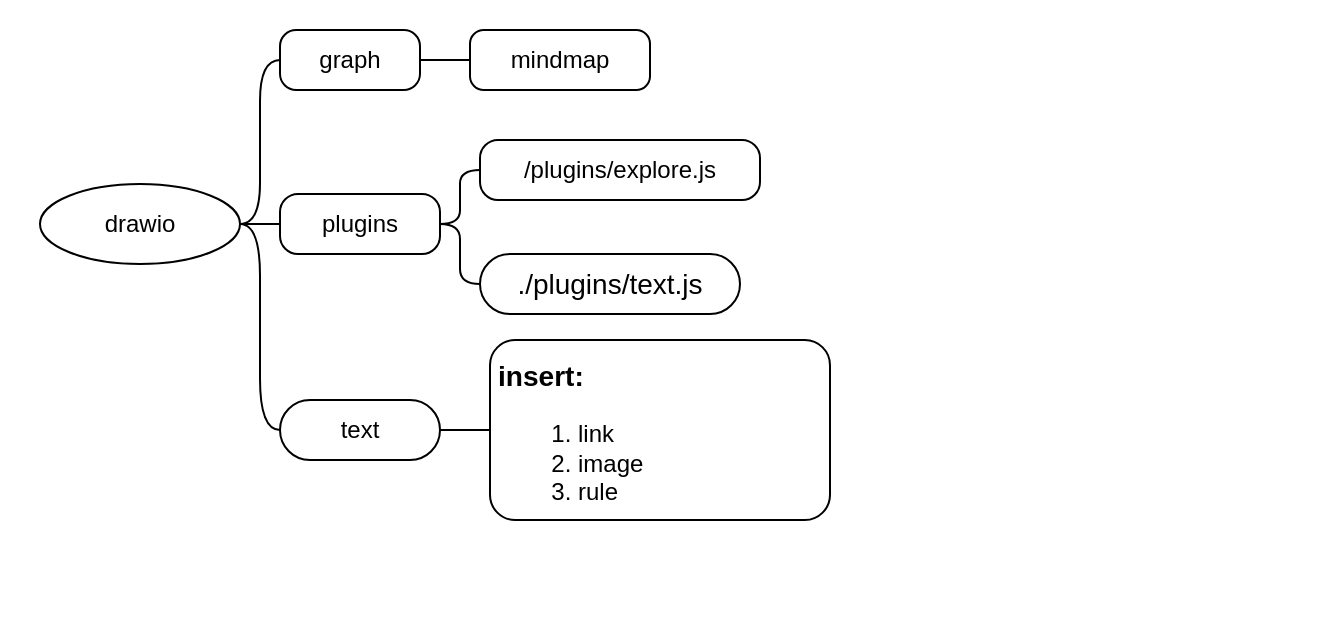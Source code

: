 <mxfile version="13.0.9" pages="5">
    <diagram id="8It3uFXG8_qd-ijJooCu" name="draw">
        <mxGraphModel dx="646" dy="566" grid="1" gridSize="10" guides="1" tooltips="1" connect="1" arrows="1" fold="1" page="1" pageScale="1" pageWidth="2339" pageHeight="3300" math="0" shadow="0">
            <root>
                <mxCell id="2YqwzUXEGQ6_o2DR0RQk-0"/>
                <mxCell id="2YqwzUXEGQ6_o2DR0RQk-1" parent="2YqwzUXEGQ6_o2DR0RQk-0"/>
                <mxCell id="2YqwzUXEGQ6_o2DR0RQk-2" value="" style="swimlane;html=1;startSize=20;horizontal=1;containerType=tree;fillColor=none;strokeColor=none;" parent="2YqwzUXEGQ6_o2DR0RQk-1" vertex="1">
                    <mxGeometry x="30" y="100" width="660" height="310" as="geometry"/>
                </mxCell>
                <mxCell id="2YqwzUXEGQ6_o2DR0RQk-3" value="" style="edgeStyle=entityRelationEdgeStyle;startArrow=none;endArrow=none;segment=10;curved=1;" parent="2YqwzUXEGQ6_o2DR0RQk-2" source="2YqwzUXEGQ6_o2DR0RQk-7" target="2YqwzUXEGQ6_o2DR0RQk-8" edge="1">
                    <mxGeometry relative="1" as="geometry"/>
                </mxCell>
                <mxCell id="2YqwzUXEGQ6_o2DR0RQk-7" value="drawio" style="ellipse;whiteSpace=wrap;html=1;align=center;container=1;recursiveResize=0;treeFolding=1;treeMoving=1;" parent="2YqwzUXEGQ6_o2DR0RQk-2" vertex="1">
                    <mxGeometry x="20" y="92" width="100" height="40" as="geometry"/>
                </mxCell>
                <mxCell id="2YqwzUXEGQ6_o2DR0RQk-8" value="graph" style="whiteSpace=wrap;html=1;rounded=1;arcSize=27;align=center;verticalAlign=middle;container=1;recursiveResize=0;strokeWidth=1;autosize=1;spacing=4;treeFolding=1;treeMoving=1;" parent="2YqwzUXEGQ6_o2DR0RQk-2" vertex="1">
                    <mxGeometry x="140" y="15" width="70" height="30" as="geometry"/>
                </mxCell>
                <mxCell id="2YqwzUXEGQ6_o2DR0RQk-12" value="" style="edgeStyle=entityRelationEdgeStyle;startArrow=none;endArrow=none;segment=10;curved=1;" parent="2YqwzUXEGQ6_o2DR0RQk-2" source="2YqwzUXEGQ6_o2DR0RQk-8" target="2YqwzUXEGQ6_o2DR0RQk-13" edge="1">
                    <mxGeometry relative="1" as="geometry">
                        <mxPoint x="100" y="160" as="sourcePoint"/>
                    </mxGeometry>
                </mxCell>
                <mxCell id="2YqwzUXEGQ6_o2DR0RQk-13" value="mindmap" style="whiteSpace=wrap;html=1;rounded=1;arcSize=23;align=center;verticalAlign=middle;container=1;recursiveResize=0;strokeWidth=1;autosize=1;spacing=4;treeFolding=1;treeMoving=1;" parent="2YqwzUXEGQ6_o2DR0RQk-2" vertex="1">
                    <mxGeometry x="235" y="15" width="90" height="30" as="geometry"/>
                </mxCell>
                <mxCell id="uvE-s3hSl1TZH1Vg0d8T-2" value="" style="edgeStyle=entityRelationEdgeStyle;startArrow=none;endArrow=none;segment=10;curved=1;" parent="2YqwzUXEGQ6_o2DR0RQk-2" source="2YqwzUXEGQ6_o2DR0RQk-7" target="uvE-s3hSl1TZH1Vg0d8T-3" edge="1">
                    <mxGeometry relative="1" as="geometry">
                        <mxPoint x="150" y="163" as="sourcePoint"/>
                    </mxGeometry>
                </mxCell>
                <mxCell id="uvE-s3hSl1TZH1Vg0d8T-3" value="plugins" style="whiteSpace=wrap;html=1;rounded=1;arcSize=30;align=center;verticalAlign=middle;container=1;recursiveResize=0;strokeWidth=1;autosize=1;spacing=4;treeFolding=1;treeMoving=1;" parent="2YqwzUXEGQ6_o2DR0RQk-2" vertex="1">
                    <mxGeometry x="140" y="97" width="80" height="30" as="geometry"/>
                </mxCell>
                <mxCell id="uvE-s3hSl1TZH1Vg0d8T-4" value="" style="edgeStyle=entityRelationEdgeStyle;startArrow=none;endArrow=none;segment=10;curved=1;" parent="2YqwzUXEGQ6_o2DR0RQk-2" source="uvE-s3hSl1TZH1Vg0d8T-3" target="uvE-s3hSl1TZH1Vg0d8T-5" edge="1">
                    <mxGeometry relative="1" as="geometry">
                        <mxPoint x="110" y="163" as="sourcePoint"/>
                    </mxGeometry>
                </mxCell>
                <mxCell id="uvE-s3hSl1TZH1Vg0d8T-5" value="/plugins/explore.js" style="whiteSpace=wrap;html=1;rounded=1;arcSize=30;align=center;verticalAlign=middle;container=1;recursiveResize=0;strokeWidth=1;autosize=1;spacing=4;treeFolding=1;treeMoving=1;" parent="2YqwzUXEGQ6_o2DR0RQk-2" vertex="1">
                    <mxGeometry x="240" y="70" width="140" height="30" as="geometry"/>
                </mxCell>
                <mxCell id="uvE-s3hSl1TZH1Vg0d8T-6" value="" style="edgeStyle=entityRelationEdgeStyle;startArrow=none;endArrow=none;segment=10;curved=1;" parent="2YqwzUXEGQ6_o2DR0RQk-2" source="uvE-s3hSl1TZH1Vg0d8T-3" target="uvE-s3hSl1TZH1Vg0d8T-7" edge="1">
                    <mxGeometry relative="1" as="geometry">
                        <mxPoint x="240" y="170" as="sourcePoint"/>
                    </mxGeometry>
                </mxCell>
                <mxCell id="uvE-s3hSl1TZH1Vg0d8T-7" value="&lt;span style=&quot;font-family: helvetica, arial, sans-serif; font-size: 14px; white-space: nowrap;&quot;&gt;./plugins/text.js&lt;/span&gt;" style="whiteSpace=wrap;html=1;rounded=1;arcSize=50;align=center;verticalAlign=middle;container=1;recursiveResize=0;strokeWidth=1;autosize=1;spacing=4;treeFolding=1;treeMoving=1;labelBackgroundColor=none;" parent="2YqwzUXEGQ6_o2DR0RQk-2" vertex="1">
                    <mxGeometry x="240" y="127" width="130" height="30" as="geometry"/>
                </mxCell>
                <mxCell id="BKtEa749tKmsaOvfNqSU-0" value="" style="edgeStyle=entityRelationEdgeStyle;startArrow=none;endArrow=none;segment=10;curved=1;" parent="2YqwzUXEGQ6_o2DR0RQk-2" source="2YqwzUXEGQ6_o2DR0RQk-7" target="BKtEa749tKmsaOvfNqSU-1" edge="1">
                    <mxGeometry relative="1" as="geometry">
                        <mxPoint x="150" y="170" as="sourcePoint"/>
                    </mxGeometry>
                </mxCell>
                <mxCell id="BKtEa749tKmsaOvfNqSU-1" value="text" style="whiteSpace=wrap;html=1;rounded=1;arcSize=50;align=center;verticalAlign=middle;container=1;recursiveResize=0;strokeWidth=1;autosize=1;spacing=4;treeFolding=1;treeMoving=1;" parent="2YqwzUXEGQ6_o2DR0RQk-2" vertex="1">
                    <mxGeometry x="140" y="200" width="80" height="30" as="geometry"/>
                </mxCell>
                <mxCell id="BKtEa749tKmsaOvfNqSU-2" value="" style="edgeStyle=entityRelationEdgeStyle;startArrow=none;endArrow=none;segment=10;curved=1;" parent="2YqwzUXEGQ6_o2DR0RQk-2" source="BKtEa749tKmsaOvfNqSU-1" target="BKtEa749tKmsaOvfNqSU-3" edge="1">
                    <mxGeometry relative="1" as="geometry">
                        <mxPoint x="150" y="212" as="sourcePoint"/>
                    </mxGeometry>
                </mxCell>
                <mxCell id="BKtEa749tKmsaOvfNqSU-3" value="&lt;h3&gt;insert:&lt;/h3&gt;&lt;ol&gt;&lt;li&gt;link&lt;/li&gt;&lt;li&gt;image&lt;/li&gt;&lt;li&gt;rule&lt;/li&gt;&lt;/ol&gt;" style="whiteSpace=wrap;html=1;rounded=1;arcSize=14;align=left;verticalAlign=middle;container=1;recursiveResize=0;strokeWidth=1;autosize=1;spacing=4;treeFolding=1;treeMoving=1;" parent="2YqwzUXEGQ6_o2DR0RQk-2" vertex="1">
                    <mxGeometry x="245" y="170" width="170" height="90" as="geometry"/>
                </mxCell>
            </root>
        </mxGraphModel>
    </diagram>
    <diagram id="Z_6AD2bOGnBTtgEQRjr-" name="style">
        <mxGraphModel dx="646" dy="566" grid="1" gridSize="10" guides="1" tooltips="1" connect="1" arrows="1" fold="1" page="1" pageScale="1" pageWidth="2339" pageHeight="3300" math="0" shadow="0">
            <root>
                <mxCell id="pujw90e85f3f82JCoafP-0"/>
                <mxCell id="pujw90e85f3f82JCoafP-1" parent="pujw90e85f3f82JCoafP-0"/>
                <mxCell id="C9lEH_5b1s0cTojLv4CT-0" value="Untitled Layer" parent="pujw90e85f3f82JCoafP-0"/>
                <mxCell id="C9lEH_5b1s0cTojLv4CT-1" value="" style="swimlane;html=1;startSize=20;horizontal=1;containerType=tree;fillColor=none;strokeColor=none;fontStyle=0;labelBackgroundColor=none;" parent="C9lEH_5b1s0cTojLv4CT-0" vertex="1">
                    <mxGeometry x="30" y="80" width="820" height="370" as="geometry"/>
                </mxCell>
                <mxCell id="C9lEH_5b1s0cTojLv4CT-2" value="" style="edgeStyle=entityRelationEdgeStyle;startArrow=none;endArrow=none;segment=10;curved=1;" parent="C9lEH_5b1s0cTojLv4CT-1" source="C9lEH_5b1s0cTojLv4CT-3" target="C9lEH_5b1s0cTojLv4CT-4" edge="1">
                    <mxGeometry relative="1" as="geometry"/>
                </mxCell>
                <mxCell id="C9lEH_5b1s0cTojLv4CT-3" value="style" style="ellipse;whiteSpace=wrap;html=1;align=center;container=1;recursiveResize=0;treeFolding=1;treeMoving=1;" parent="C9lEH_5b1s0cTojLv4CT-1" vertex="1">
                    <mxGeometry x="50" y="95" width="100" height="40" as="geometry"/>
                </mxCell>
                <mxCell id="C9lEH_5b1s0cTojLv4CT-4" value="font" style="whiteSpace=wrap;html=1;rounded=1;arcSize=50;align=center;verticalAlign=middle;container=1;recursiveResize=0;strokeWidth=1;autosize=1;spacing=4;treeFolding=1;treeMoving=1;" parent="C9lEH_5b1s0cTojLv4CT-1" vertex="1">
                    <mxGeometry x="210" y="100" width="60" height="30" as="geometry"/>
                </mxCell>
                <mxCell id="C9lEH_5b1s0cTojLv4CT-5" value="&lt;font color=&quot;#0071bc&quot;&gt;link&lt;u&gt;&amp;nbsp;&lt;/u&gt;&lt;/font&gt;{#0071BC(blue), underline}" style="whiteSpace=wrap;html=1;rounded=1;arcSize=50;align=left;verticalAlign=middle;container=1;recursiveResize=0;strokeWidth=1;autosize=1;spacing=4;treeFolding=1;treeMoving=1;spacingLeft=15;" parent="C9lEH_5b1s0cTojLv4CT-1" vertex="1">
                    <mxGeometry x="290" y="140" width="220" height="30" as="geometry"/>
                </mxCell>
                <mxCell id="C9lEH_5b1s0cTojLv4CT-6" value="" style="edgeStyle=entityRelationEdgeStyle;startArrow=none;endArrow=none;segment=10;curved=1;exitX=1;exitY=0.5;exitDx=0;exitDy=0;" parent="C9lEH_5b1s0cTojLv4CT-1" source="C9lEH_5b1s0cTojLv4CT-4" target="C9lEH_5b1s0cTojLv4CT-5" edge="1">
                    <mxGeometry relative="1" as="geometry">
                        <mxPoint x="285" y="120" as="sourcePoint"/>
                    </mxGeometry>
                </mxCell>
                <mxCell id="C9lEH_5b1s0cTojLv4CT-7" value="" style="edgeStyle=entityRelationEdgeStyle;startArrow=none;endArrow=none;segment=10;curved=1;exitX=1;exitY=0.5;exitDx=0;exitDy=0;" parent="C9lEH_5b1s0cTojLv4CT-1" source="C9lEH_5b1s0cTojLv4CT-4" target="C9lEH_5b1s0cTojLv4CT-8" edge="1">
                    <mxGeometry relative="1" as="geometry">
                        <mxPoint x="310" y="125" as="sourcePoint"/>
                    </mxGeometry>
                </mxCell>
                <mxCell id="C9lEH_5b1s0cTojLv4CT-8" value="&lt;font&gt;&lt;span&gt;body {Helvetica, #00000(black)}&lt;/span&gt;&lt;/font&gt;" style="whiteSpace=wrap;html=1;rounded=1;arcSize=50;align=left;verticalAlign=middle;container=1;recursiveResize=0;strokeWidth=1;autosize=1;spacing=4;treeFolding=1;treeMoving=1;fontColor=#FFFFFF;fontStyle=0;spacingLeft=15;" parent="C9lEH_5b1s0cTojLv4CT-1" vertex="1">
                    <mxGeometry x="290" y="10" width="220" height="30" as="geometry"/>
                </mxCell>
                <mxCell id="C9lEH_5b1s0cTojLv4CT-9" value="" style="edgeStyle=entityRelationEdgeStyle;startArrow=none;endArrow=none;segment=10;curved=1;exitX=1;exitY=0.5;exitDx=0;exitDy=0;" parent="C9lEH_5b1s0cTojLv4CT-1" source="C9lEH_5b1s0cTojLv4CT-4" target="C9lEH_5b1s0cTojLv4CT-10" edge="1">
                    <mxGeometry relative="1" as="geometry">
                        <mxPoint x="305" y="145" as="sourcePoint"/>
                    </mxGeometry>
                </mxCell>
                <mxCell id="C9lEH_5b1s0cTojLv4CT-10" value="&lt;font&gt;&lt;i&gt;term&lt;/i&gt;&amp;nbsp;{italic}&lt;/font&gt;" style="whiteSpace=wrap;html=1;rounded=1;arcSize=50;align=left;verticalAlign=middle;container=1;recursiveResize=0;strokeWidth=1;autosize=1;spacing=4;treeFolding=1;treeMoving=1;spacingLeft=15;fontStyle=0;fontColor=#FFFFFF;labelBackgroundColor=none;" parent="C9lEH_5b1s0cTojLv4CT-1" vertex="1">
                    <mxGeometry x="290" y="100" width="110" height="30" as="geometry"/>
                </mxCell>
                <mxCell id="C9lEH_5b1s0cTojLv4CT-11" value="" style="edgeStyle=entityRelationEdgeStyle;startArrow=none;endArrow=none;segment=10;curved=1;exitX=1;exitY=0.5;exitDx=0;exitDy=0;" parent="C9lEH_5b1s0cTojLv4CT-1" source="C9lEH_5b1s0cTojLv4CT-4" target="C9lEH_5b1s0cTojLv4CT-12" edge="1">
                    <mxGeometry relative="1" as="geometry">
                        <mxPoint x="300" y="175" as="sourcePoint"/>
                    </mxGeometry>
                </mxCell>
                <mxCell id="C9lEH_5b1s0cTojLv4CT-12" value="&lt;font style=&quot;&quot;&gt;&lt;font face=&quot;Courier New&quot;&gt;&lt;font&gt;inline code; pat&lt;/font&gt;&lt;font&gt;h&lt;/font&gt;&amp;nbsp;&lt;/font&gt;{Courier New(mono-space), color(#0072BE), bg{#F4F2F9}}&lt;/font&gt;" style="whiteSpace=wrap;html=1;rounded=1;arcSize=50;align=left;verticalAlign=middle;container=1;recursiveResize=0;strokeWidth=1;autosize=1;spacing=4;treeFolding=1;treeMoving=1;spacingLeft=15;fontStyle=0;fontColor=#FFFFFF;labelBackgroundColor=none;" parent="C9lEH_5b1s0cTojLv4CT-1" vertex="1">
                    <mxGeometry x="290" y="180" width="500" height="30" as="geometry"/>
                </mxCell>
                <mxCell id="C9lEH_5b1s0cTojLv4CT-13" value="" style="edgeStyle=entityRelationEdgeStyle;startArrow=none;endArrow=none;segment=10;curved=1;exitX=1;exitY=0.5;exitDx=0;exitDy=0;" parent="C9lEH_5b1s0cTojLv4CT-1" source="C9lEH_5b1s0cTojLv4CT-4" target="C9lEH_5b1s0cTojLv4CT-14" edge="1">
                    <mxGeometry relative="1" as="geometry">
                        <mxPoint x="300" y="175" as="sourcePoint"/>
                    </mxGeometry>
                </mxCell>
                <mxCell id="C9lEH_5b1s0cTojLv4CT-14" value="&lt;font color=&quot;#ff0000&quot;&gt;emphasis&lt;/font&gt; {&lt;font&gt;#FF0000(red)}&lt;/font&gt;" style="whiteSpace=wrap;html=1;rounded=1;arcSize=50;align=left;verticalAlign=middle;container=1;recursiveResize=0;strokeWidth=1;autosize=1;spacing=4;treeFolding=1;treeMoving=1;fontColor=#FFFFFF;fontStyle=0;spacingLeft=15;" parent="C9lEH_5b1s0cTojLv4CT-1" vertex="1">
                    <mxGeometry x="290" y="50" width="190" height="30" as="geometry"/>
                </mxCell>
                <mxCell id="C9lEH_5b1s0cTojLv4CT-15" value="" style="edgeStyle=entityRelationEdgeStyle;startArrow=none;endArrow=none;segment=10;curved=1;exitX=1;exitY=0.5;exitDx=0;exitDy=0;" parent="C9lEH_5b1s0cTojLv4CT-1" source="C9lEH_5b1s0cTojLv4CT-4" target="C9lEH_5b1s0cTojLv4CT-16" edge="1">
                    <mxGeometry relative="1" as="geometry">
                        <mxPoint x="300" y="195" as="sourcePoint"/>
                    </mxGeometry>
                </mxCell>
                <mxCell id="C9lEH_5b1s0cTojLv4CT-16" value="&lt;font&gt;&lt;font face=&quot;Courier New&quot;&gt;large code&amp;nbsp;&lt;/font&gt;{block quotation, Courier New(mono-space), color{#0072BE}, bg{#F4F2F9}&lt;br&gt;&lt;br&gt;&lt;font face=&quot;Courier New&quot; style=&quot;background-color: rgb(244 , 242 , 249)&quot; color=&quot;#0072be&quot;&gt;val msg = &quot;hello&quot;&lt;br&gt;print(msg)&lt;/font&gt;&lt;br&gt;&lt;/font&gt;" style="whiteSpace=wrap;html=1;rounded=1;arcSize=30;align=left;verticalAlign=middle;container=1;recursiveResize=0;strokeWidth=1;autosize=1;spacing=4;treeFolding=1;treeMoving=1;spacingLeft=15;fontStyle=0;fontColor=#FFFFFF;" parent="C9lEH_5b1s0cTojLv4CT-1" vertex="1" collapsed="1">
                    <mxGeometry x="290" y="220" width="530" height="70" as="geometry"/>
                </mxCell>
                <mxCell id="ncQLfrlPMBfsVVdw1Yx3-0" value="" style="edgeStyle=entityRelationEdgeStyle;startArrow=none;endArrow=none;segment=10;curved=1;exitX=1;exitY=0.5;exitDx=0;exitDy=0;" parent="C9lEH_5b1s0cTojLv4CT-1" source="C9lEH_5b1s0cTojLv4CT-4" target="ncQLfrlPMBfsVVdw1Yx3-1" edge="1">
                    <mxGeometry relative="1" as="geometry">
                        <mxPoint x="300" y="195" as="sourcePoint"/>
                    </mxGeometry>
                </mxCell>
                <mxCell id="ncQLfrlPMBfsVVdw1Yx3-1" value="&lt;font&gt;&lt;font&gt;list - items and contents seperated by &quot;&lt;font&gt;-&lt;/font&gt;&quot;&lt;br&gt;&lt;/font&gt;&lt;/font&gt;" style="whiteSpace=wrap;html=1;rounded=1;arcSize=30;align=left;verticalAlign=middle;container=1;recursiveResize=0;strokeWidth=1;autosize=1;spacing=4;treeFolding=1;treeMoving=1;spacingLeft=15;fontStyle=0;fontColor=#FFFFFF;fontFamily=Helvetica;labelBackgroundColor=none;" parent="C9lEH_5b1s0cTojLv4CT-1" vertex="1">
                    <mxGeometry x="290" y="320" width="270" height="30" as="geometry"/>
                </mxCell>
            </root>
        </mxGraphModel>
    </diagram>
    <diagram id="WA9nEnlLrRtTKZ29Y5Rw" name="Flowchart">
        &#xa;        
        <mxGraphModel dx="622" dy="294" grid="1" gridSize="10" guides="1" tooltips="1" connect="1" arrows="1" fold="1" page="1" pageScale="1" pageWidth="1169" pageHeight="1654" math="0" shadow="0">
            &#xa;            
            <root>
                &#xa;                
                <mxCell id="0"/>
                &#xa;                
                <mxCell id="1" parent="0"/>
                &#xa;                
                <mxCell id="6opnw4jvnDFSU7TCie2I-1" style="edgeStyle=orthogonalEdgeStyle;rounded=0;orthogonalLoop=1;jettySize=auto;html=1;exitX=0.5;exitY=1;exitDx=0;exitDy=0;entryX=0.5;entryY=0;entryDx=0;entryDy=0;fontColor=#FFFFFF;labelBackgroundColor=none;" parent="1" source="t1fYcKleMOvsjPM7njyQ-1" target="t1fYcKleMOvsjPM7njyQ-2" edge="1">
                    &#xa;                    
                    <mxGeometry relative="1" as="geometry"/>
                    &#xa;                
                </mxCell>
                &#xa;                
                <mxCell id="t1fYcKleMOvsjPM7njyQ-1" value="general rounded rectangle&lt;br style=&quot;font-size: 12px&quot;&gt;terminator: start or end" style="rounded=1;whiteSpace=wrap;html=1;fontSize=12;arcSize=50;labelBackgroundColor=none;" parent="1" vertex="1">
                    &#xa;                    
                    <mxGeometry x="40" y="40" width="200" height="60" as="geometry"/>
                    &#xa;                
                </mxCell>
                &#xa;                
                <mxCell id="6opnw4jvnDFSU7TCie2I-2" style="edgeStyle=orthogonalEdgeStyle;rounded=0;orthogonalLoop=1;jettySize=auto;html=1;exitX=0.5;exitY=1;exitDx=0;exitDy=0;entryX=0.5;entryY=0;entryDx=0;entryDy=0;fontColor=#FFFFFF;labelBackgroundColor=none;" parent="1" source="t1fYcKleMOvsjPM7njyQ-2" target="t1fYcKleMOvsjPM7njyQ-7" edge="1">
                    &#xa;                    
                    <mxGeometry relative="1" as="geometry"/>
                    &#xa;                
                </mxCell>
                &#xa;                
                <mxCell id="t1fYcKleMOvsjPM7njyQ-2" value="general rectangle&lt;br&gt;process: an action or an operation" style="rounded=0;whiteSpace=wrap;html=1;fontSize=12;labelBackgroundColor=none;" parent="1" vertex="1">
                    &#xa;                    
                    <mxGeometry x="40" y="160" width="200" height="60" as="geometry"/>
                    &#xa;                
                </mxCell>
                &#xa;                
                <mxCell id="6opnw4jvnDFSU7TCie2I-3" style="edgeStyle=orthogonalEdgeStyle;rounded=0;orthogonalLoop=1;jettySize=auto;html=1;exitX=0.5;exitY=1;exitDx=0;exitDy=0;entryX=0.5;entryY=0;entryDx=0;entryDy=0;fontColor=#FFFFFF;labelBackgroundColor=none;" parent="1" source="t1fYcKleMOvsjPM7njyQ-7" target="t1fYcKleMOvsjPM7njyQ-13" edge="1">
                    &#xa;                    
                    <mxGeometry relative="1" as="geometry"/>
                    &#xa;                
                </mxCell>
                &#xa;                
                <mxCell id="t1fYcKleMOvsjPM7njyQ-7" value="general parallelogram&lt;br&gt;data (I/o): input to or output from" style="shape=parallelogram;perimeter=parallelogramPerimeter;whiteSpace=wrap;html=1;fontSize=12;labelBackgroundColor=none;" parent="1" vertex="1">
                    &#xa;                    
                    <mxGeometry x="40" y="270" width="200" height="60" as="geometry"/>
                    &#xa;                
                </mxCell>
                &#xa;                
                <mxCell id="6opnw4jvnDFSU7TCie2I-4" style="edgeStyle=orthogonalEdgeStyle;rounded=0;orthogonalLoop=1;jettySize=auto;html=1;exitX=0.5;exitY=1;exitDx=0;exitDy=0;entryX=0.5;entryY=0;entryDx=0;entryDy=0;entryPerimeter=0;fontColor=#FFFFFF;labelBackgroundColor=none;" parent="1" source="t1fYcKleMOvsjPM7njyQ-13" target="t1fYcKleMOvsjPM7njyQ-40" edge="1">
                    &#xa;                    
                    <mxGeometry relative="1" as="geometry"/>
                    &#xa;                
                </mxCell>
                &#xa;                
                <mxCell id="6opnw4jvnDFSU7TCie2I-17" style="edgeStyle=orthogonalEdgeStyle;rounded=0;orthogonalLoop=1;jettySize=auto;html=1;exitX=1;exitY=0.5;exitDx=0;exitDy=0;fontColor=#FFFFFF;labelBackgroundColor=none;" parent="1" source="t1fYcKleMOvsjPM7njyQ-13" target="t1fYcKleMOvsjPM7njyQ-37" edge="1">
                    &#xa;                    
                    <mxGeometry relative="1" as="geometry"/>
                    &#xa;                
                </mxCell>
                &#xa;                
                <mxCell id="t1fYcKleMOvsjPM7njyQ-13" value="general diamond&lt;br&gt;decision/conditional" style="rhombus;whiteSpace=wrap;html=1;fontSize=12;labelBackgroundColor=none;" parent="1" vertex="1">
                    &#xa;                    
                    <mxGeometry x="40" y="400" width="200" height="80" as="geometry"/>
                    &#xa;                
                </mxCell>
                &#xa;                
                <mxCell id="6opnw4jvnDFSU7TCie2I-18" style="edgeStyle=orthogonalEdgeStyle;rounded=0;orthogonalLoop=1;jettySize=auto;html=1;exitX=0.5;exitY=0;exitDx=0;exitDy=0;entryX=1;entryY=0.5;entryDx=0;entryDy=0;fontColor=#FFFFFF;labelBackgroundColor=none;" parent="1" source="t1fYcKleMOvsjPM7njyQ-37" target="t1fYcKleMOvsjPM7njyQ-2" edge="1">
                    &#xa;                    
                    <mxGeometry relative="1" as="geometry">
                        &#xa;                        
                        <mxPoint x="400" y="180" as="targetPoint"/>
                        &#xa;                    
                    </mxGeometry>
                    &#xa;                
                </mxCell>
                &#xa;                
                <mxCell id="t1fYcKleMOvsjPM7njyQ-37" value="general document&lt;br&gt;document: represent a doc or a report in a process flow" style="shape=document;whiteSpace=wrap;html=1;boundedLbl=1;fontSize=12;labelBackgroundColor=none;" parent="1" vertex="1">
                    &#xa;                    
                    <mxGeometry x="310" y="270" width="180" height="60" as="geometry"/>
                    &#xa;                
                </mxCell>
                &#xa;                
                <mxCell id="6opnw4jvnDFSU7TCie2I-5" style="edgeStyle=orthogonalEdgeStyle;rounded=0;orthogonalLoop=1;jettySize=auto;html=1;exitX=0.5;exitY=1;exitDx=0;exitDy=0;exitPerimeter=0;entryX=0.5;entryY=0;entryDx=0;entryDy=0;entryPerimeter=0;fontColor=#FFFFFF;labelBackgroundColor=none;" parent="1" source="t1fYcKleMOvsjPM7njyQ-40" target="t1fYcKleMOvsjPM7njyQ-45" edge="1">
                    &#xa;                    
                    <mxGeometry relative="1" as="geometry"/>
                    &#xa;                
                </mxCell>
                &#xa;                
                <mxCell id="t1fYcKleMOvsjPM7njyQ-40" value="flowchart stored data&lt;br&gt;general data storage object within an process" style="strokeWidth=2;html=1;shape=mxgraph.flowchart.stored_data;whiteSpace=wrap;fontSize=12;labelBackgroundColor=none;" parent="1" vertex="1">
                    &#xa;                    
                    <mxGeometry x="40" y="520" width="200" height="60" as="geometry"/>
                    &#xa;                
                </mxCell>
                &#xa;                
                <mxCell id="t1fYcKleMOvsjPM7njyQ-43" style="edgeStyle=orthogonalEdgeStyle;rounded=0;jumpStyle=arc;orthogonalLoop=1;jettySize=auto;html=1;exitX=0.5;exitY=1;exitDx=0;exitDy=0;exitPerimeter=0;fontSize=12;fontColor=#FFFFFF;labelBackgroundColor=none;" parent="1" source="t1fYcKleMOvsjPM7njyQ-40" target="t1fYcKleMOvsjPM7njyQ-40" edge="1">
                    &#xa;                    
                    <mxGeometry relative="1" as="geometry"/>
                    &#xa;                
                </mxCell>
                &#xa;                
                <mxCell id="6opnw4jvnDFSU7TCie2I-6" style="edgeStyle=orthogonalEdgeStyle;rounded=0;orthogonalLoop=1;jettySize=auto;html=1;exitX=0.5;exitY=1;exitDx=0;exitDy=0;exitPerimeter=0;entryX=0.5;entryY=0;entryDx=0;entryDy=0;fontColor=#FFFFFF;labelBackgroundColor=none;" parent="1" source="t1fYcKleMOvsjPM7njyQ-45" target="t1fYcKleMOvsjPM7njyQ-53" edge="1">
                    &#xa;                    
                    <mxGeometry relative="1" as="geometry"/>
                    &#xa;                
                </mxCell>
                &#xa;                
                <mxCell id="t1fYcKleMOvsjPM7njyQ-45" value="flowchart direct data&lt;br&gt;represents a hard drive" style="strokeWidth=2;html=1;shape=mxgraph.flowchart.direct_data;whiteSpace=wrap;labelBackgroundColor=none;" parent="1" vertex="1">
                    &#xa;                    
                    <mxGeometry x="40" y="650" width="200" height="70" as="geometry"/>
                    &#xa;                
                </mxCell>
                &#xa;                
                <mxCell id="XcbO7vqb9bJJ0kghSSdQ-6" value="" style="edgeStyle=orthogonalEdgeStyle;rounded=0;orthogonalLoop=1;jettySize=auto;html=1;fontColor=#FFFFFF;labelBackgroundColor=none;" parent="1" source="t1fYcKleMOvsjPM7njyQ-53" target="XcbO7vqb9bJJ0kghSSdQ-5" edge="1">
                    &#xa;                    
                    <mxGeometry relative="1" as="geometry"/>
                    &#xa;                
                </mxCell>
                &#xa;                
                <mxCell id="t1fYcKleMOvsjPM7njyQ-53" value="flowchart internal data&lt;br&gt;represents RAM data" style="shape=internalStorage;whiteSpace=wrap;html=1;dx=15;dy=15;rounded=1;arcSize=8;strokeWidth=2;labelBackgroundColor=none;" parent="1" vertex="1">
                    &#xa;                    
                    <mxGeometry x="80" y="780" width="120" height="70" as="geometry"/>
                    &#xa;                
                </mxCell>
                &#xa;                
                <mxCell id="6opnw4jvnDFSU7TCie2I-12" style="edgeStyle=orthogonalEdgeStyle;rounded=0;orthogonalLoop=1;jettySize=auto;html=1;exitX=0.5;exitY=1;exitDx=0;exitDy=0;exitPerimeter=0;entryX=0.5;entryY=0.143;entryDx=0;entryDy=0;entryPerimeter=0;fontColor=#FFFFFF;labelBackgroundColor=none;" parent="1" source="t1fYcKleMOvsjPM7njyQ-55" target="t1fYcKleMOvsjPM7njyQ-57" edge="1">
                    &#xa;                    
                    <mxGeometry relative="1" as="geometry"/>
                    &#xa;                
                </mxCell>
                &#xa;                
                <mxCell id="t1fYcKleMOvsjPM7njyQ-55" value="flowchart sequential access&lt;br&gt;represents data stored in a sequence, such as tape" style="strokeWidth=2;html=1;shape=mxgraph.flowchart.sequential_data;whiteSpace=wrap;labelBackgroundColor=none;" parent="1" vertex="1">
                    &#xa;                    
                    <mxGeometry x="40" y="1130" width="200" height="110" as="geometry"/>
                    &#xa;                
                </mxCell>
                &#xa;                
                <mxCell id="XcbO7vqb9bJJ0kghSSdQ-3" value="" style="edgeStyle=orthogonalEdgeStyle;rounded=0;orthogonalLoop=1;jettySize=auto;html=1;fontColor=#FFFFFF;labelBackgroundColor=none;" parent="1" source="t1fYcKleMOvsjPM7njyQ-57" target="XcbO7vqb9bJJ0kghSSdQ-2" edge="1">
                    &#xa;                    
                    <mxGeometry relative="1" as="geometry"/>
                    &#xa;                
                </mxCell>
                &#xa;                
                <mxCell id="t1fYcKleMOvsjPM7njyQ-57" value="flowchart manual input&lt;br&gt;represents input from users" style="html=1;strokeWidth=2;shape=manualInput;whiteSpace=wrap;rounded=1;size=26;arcSize=11;labelBackgroundColor=none;" parent="1" vertex="1">
                    &#xa;                    
                    <mxGeometry x="40" y="1310" width="200" height="70" as="geometry"/>
                    &#xa;                
                </mxCell>
                &#xa;                
                <mxCell id="XcbO7vqb9bJJ0kghSSdQ-11" value="" style="edgeStyle=orthogonalEdgeStyle;rounded=0;orthogonalLoop=1;jettySize=auto;html=1;fontColor=#FFFFFF;labelBackgroundColor=none;" parent="1" source="t1fYcKleMOvsjPM7njyQ-63" target="XcbO7vqb9bJJ0kghSSdQ-9" edge="1">
                    &#xa;                    
                    <mxGeometry relative="1" as="geometry"/>
                    &#xa;                
                </mxCell>
                &#xa;                
                <mxCell id="t1fYcKleMOvsjPM7njyQ-63" value="flowchart predefined process&lt;br&gt;represents process already drawn" style="verticalLabelPosition=middle;verticalAlign=middle;html=1;shape=process;whiteSpace=wrap;rounded=1;size=0.14;arcSize=6;strokeWidth=2;horizontal=1;labelPosition=center;align=center;labelBackgroundColor=none;" parent="1" vertex="1">
                    &#xa;                    
                    <mxGeometry x="40" y="1570" width="200" height="60" as="geometry"/>
                    &#xa;                
                </mxCell>
                &#xa;                
                <mxCell id="t1fYcKleMOvsjPM7njyQ-69" value="flowchart terminator&lt;br&gt;represents starting or ending" style="strokeWidth=2;html=1;shape=mxgraph.flowchart.terminator;whiteSpace=wrap;labelBackgroundColor=none;" parent="1" vertex="1">
                    &#xa;                    
                    <mxGeometry x="40" y="1850" width="200" height="60" as="geometry"/>
                    &#xa;                
                </mxCell>
                &#xa;                
                <mxCell id="XcbO7vqb9bJJ0kghSSdQ-4" value="" style="edgeStyle=orthogonalEdgeStyle;rounded=0;orthogonalLoop=1;jettySize=auto;html=1;fontColor=#FFFFFF;labelBackgroundColor=none;" parent="1" source="XcbO7vqb9bJJ0kghSSdQ-2" target="t1fYcKleMOvsjPM7njyQ-63" edge="1">
                    &#xa;                    
                    <mxGeometry relative="1" as="geometry"/>
                    &#xa;                
                </mxCell>
                &#xa;                
                <mxCell id="XcbO7vqb9bJJ0kghSSdQ-2" value="flowchart display&lt;br&gt;represents information displayed" style="strokeWidth=2;html=1;shape=mxgraph.flowchart.display;whiteSpace=wrap;rounded=0;shadow=0;glass=0;comic=0;labelBackgroundColor=none;" parent="1" vertex="1">
                    &#xa;                    
                    <mxGeometry x="40" y="1450" width="200" height="60" as="geometry"/>
                    &#xa;                
                </mxCell>
                &#xa;                
                <mxCell id="XcbO7vqb9bJJ0kghSSdQ-7" value="" style="edgeStyle=orthogonalEdgeStyle;rounded=0;orthogonalLoop=1;jettySize=auto;html=1;fontColor=#FFFFFF;labelBackgroundColor=none;" parent="1" source="XcbO7vqb9bJJ0kghSSdQ-5" target="t1fYcKleMOvsjPM7njyQ-55" edge="1">
                    &#xa;                    
                    <mxGeometry relative="1" as="geometry"/>
                    &#xa;                
                </mxCell>
                &#xa;                
                <mxCell id="XcbO7vqb9bJJ0kghSSdQ-5" value="flowchart database" style="strokeWidth=2;html=1;shape=mxgraph.flowchart.database;whiteSpace=wrap;rounded=0;shadow=0;glass=0;comic=0;labelBackgroundColor=none;" parent="1" vertex="1">
                    &#xa;                    
                    <mxGeometry x="80" y="920" width="120" height="140" as="geometry"/>
                    &#xa;                
                </mxCell>
                &#xa;                
                <mxCell id="XcbO7vqb9bJJ0kghSSdQ-12" value="" style="edgeStyle=orthogonalEdgeStyle;rounded=0;orthogonalLoop=1;jettySize=auto;html=1;fontColor=#FFFFFF;labelBackgroundColor=none;" parent="1" source="XcbO7vqb9bJJ0kghSSdQ-9" target="t1fYcKleMOvsjPM7njyQ-69" edge="1">
                    &#xa;                    
                    <mxGeometry relative="1" as="geometry"/>
                    &#xa;                
                </mxCell>
                &#xa;                
                <mxCell id="XcbO7vqb9bJJ0kghSSdQ-9" value="flowchart manual operation&lt;br&gt;represents steps done manually" style="verticalLabelPosition=middle;verticalAlign=middle;html=1;shape=trapezoid;perimeter=trapezoidPerimeter;whiteSpace=wrap;size=0.23;arcSize=10;flipV=1;rounded=0;shadow=0;glass=0;comic=0;labelPosition=center;align=center;labelBackgroundColor=none;" parent="1" vertex="1">
                    &#xa;                    
                    <mxGeometry x="40" y="1710" width="200" height="60" as="geometry"/>
                    &#xa;                
                </mxCell>
                &#xa;            
            </root>
            &#xa;        
        </mxGraphModel>
        &#xa;    
    </diagram>
    <diagram id="b8LEq6iYALmTpYq4ptu3" name="DFD">
        &#xa;        
        <mxGraphModel dx="622" dy="294" grid="1" gridSize="10" guides="1" tooltips="1" connect="1" arrows="1" fold="1" page="1" pageScale="1" pageWidth="2339" pageHeight="3300" background="none" math="0" shadow="0">
            &#xa;            
            <root>
                &#xa;                
                <mxCell id="0SXu1IqWU0nzYwYXobOZ-0"/>
                &#xa;                
                <mxCell id="0SXu1IqWU0nzYwYXobOZ-1" parent="0SXu1IqWU0nzYwYXobOZ-0"/>
                &#xa;                
                <mxCell id="0SXu1IqWU0nzYwYXobOZ-2" value="&lt;span style=&quot;font-weight: normal&quot;&gt;DFD symbols&lt;/span&gt;" style="swimlane;html=1;childLayout=stackLayout;resizeParent=1;resizeParentMax=0;startSize=20;rounded=1;shadow=0;glass=0;comic=0;labelBackgroundColor=none;align=center;" parent="0SXu1IqWU0nzYwYXobOZ-1" vertex="1">
                    &#xa;                    
                    <mxGeometry x="110" y="180" width="440" height="480" as="geometry"/>
                    &#xa;                
                </mxCell>
                &#xa;                
                <mxCell id="0SXu1IqWU0nzYwYXobOZ-3" value="&lt;span style=&quot;font-weight: normal&quot;&gt;Yourdon and Coad&lt;/span&gt;" style="swimlane;html=1;startSize=20;align=center;labelBackgroundColor=none;" parent="0SXu1IqWU0nzYwYXobOZ-2" vertex="1">
                    &#xa;                    
                    <mxGeometry y="20" width="220" height="460" as="geometry">
                        &#xa;                        
                        <mxRectangle y="20" width="30" height="460" as="alternateBounds"/>
                        &#xa;                    
                    </mxGeometry>
                    &#xa;                
                </mxCell>
                &#xa;                
                <mxCell id="0SXu1IqWU0nzYwYXobOZ-7" value="external entity" style="html=1;dashed=0;whitespace=wrap;rounded=1;shadow=0;glass=0;comic=0;labelBackgroundColor=none;align=center;" parent="0SXu1IqWU0nzYwYXobOZ-3" vertex="1">
                    &#xa;                    
                    <mxGeometry x="60" y="60" width="100" height="50" as="geometry"/>
                    &#xa;                
                </mxCell>
                &#xa;                
                <mxCell id="0SXu1IqWU0nzYwYXobOZ-9" value="process" style="shape=ellipse;html=1;dashed=0;whitespace=wrap;aspect=fixed;perimeter=ellipsePerimeter;rounded=1;shadow=0;glass=0;comic=0;labelBackgroundColor=none;align=center;" parent="0SXu1IqWU0nzYwYXobOZ-3" vertex="1">
                    &#xa;                    
                    <mxGeometry x="60" y="160" width="100" height="100" as="geometry"/>
                    &#xa;                
                </mxCell>
                &#xa;                
                <mxCell id="0SXu1IqWU0nzYwYXobOZ-11" value="data store" style="html=1;dashed=0;whitespace=wrap;shape=partialRectangle;right=0;rounded=1;shadow=0;glass=0;comic=0;labelBackgroundColor=none;align=center;" parent="0SXu1IqWU0nzYwYXobOZ-3" vertex="1">
                    &#xa;                    
                    <mxGeometry x="60" y="320" width="100" height="30" as="geometry"/>
                    &#xa;                
                </mxCell>
                &#xa;                
                <mxCell id="0SXu1IqWU0nzYwYXobOZ-13" value="" style="endArrow=classic;html=1;strokeWidth=1;fontColor=#000000;labelBackgroundColor=none;" parent="0SXu1IqWU0nzYwYXobOZ-3" edge="1">
                    &#xa;                    
                    <mxGeometry width="50" height="50" relative="1" as="geometry">
                        &#xa;                        
                        <mxPoint x="60" y="410" as="sourcePoint"/>
                        &#xa;                        
                        <mxPoint x="150" y="410" as="targetPoint"/>
                        &#xa;                    
                    </mxGeometry>
                    &#xa;                
                </mxCell>
                &#xa;                
                <mxCell id="0SXu1IqWU0nzYwYXobOZ-16" value="data flow" style="text;html=1;align=center;verticalAlign=middle;resizable=0;points=[];autosize=1;labelBackgroundColor=none;" parent="0SXu1IqWU0nzYwYXobOZ-3" vertex="1">
                    &#xa;                    
                    <mxGeometry x="80" y="390" width="60" height="20" as="geometry"/>
                    &#xa;                
                </mxCell>
                &#xa;                
                <mxCell id="UyKNDZANO31MctRCtnSL-0" value="data flow" style="text;html=1;align=center;verticalAlign=middle;resizable=0;points=[];autosize=1;labelBackgroundColor=none;" parent="0SXu1IqWU0nzYwYXobOZ-3" vertex="1">
                    &#xa;                    
                    <mxGeometry x="80" y="390" width="60" height="20" as="geometry"/>
                    &#xa;                
                </mxCell>
                &#xa;                
                <mxCell id="0SXu1IqWU0nzYwYXobOZ-4" value="Gane and Saarson" style="swimlane;html=1;startSize=20;rounded=1;fontStyle=0;labelBackgroundColor=none;" parent="0SXu1IqWU0nzYwYXobOZ-2" vertex="1">
                    &#xa;                    
                    <mxGeometry x="220" y="20" width="220" height="460" as="geometry">
                        &#xa;                        
                        <mxRectangle x="30" y="20" width="30" height="460" as="alternateBounds"/>
                        &#xa;                    
                    </mxGeometry>
                    &#xa;                
                </mxCell>
                &#xa;                
                <mxCell id="0SXu1IqWU0nzYwYXobOZ-8" value="external entity" style="html=1;dashed=0;whitespace=wrap;rounded=1;shadow=0;glass=0;comic=0;labelBackgroundColor=none;align=center;" parent="0SXu1IqWU0nzYwYXobOZ-4" vertex="1">
                    &#xa;                    
                    <mxGeometry x="60" y="60" width="100" height="50" as="geometry"/>
                    &#xa;                
                </mxCell>
                &#xa;                
                <mxCell id="0SXu1IqWU0nzYwYXobOZ-10" value="level&#10;&#10;process" style="swimlane;fontStyle=0;childLayout=stackLayout;horizontal=1;startSize=30;horizontalStack=0;resizeParent=1;resizeParentMax=0;resizeLast=0;collapsible=0;marginBottom=0;swimlaneFillColor=none;rounded=1;shadow=0;glass=0;comic=0;labelBackgroundColor=none;align=center;html=0;labelPosition=center;verticalLabelPosition=middle;verticalAlign=top;fillColor=none;strokeColor=#FFFFFF;" parent="0SXu1IqWU0nzYwYXobOZ-4" vertex="1">
                    &#xa;                    
                    <mxGeometry x="60" y="170" width="110" height="60" as="geometry"/>
                    &#xa;                
                </mxCell>
                &#xa;                
                <mxCell id="0SXu1IqWU0nzYwYXobOZ-12" value="id&amp;nbsp; &amp;nbsp; &amp;nbsp; &amp;nbsp; &amp;nbsp;data store" style="html=1;dashed=0;whitespace=wrap;shape=mxgraph.dfd.dataStoreID;align=left;spacingLeft=3;points=[[0,0],[0.5,0],[1,0],[0,0.5],[1,0.5],[0,1],[0.5,1],[1,1]];rounded=1;shadow=0;glass=0;comic=0;labelBackgroundColor=none;" parent="0SXu1IqWU0nzYwYXobOZ-4" vertex="1">
                    &#xa;                    
                    <mxGeometry x="60" y="320" width="100" height="30" as="geometry"/>
                    &#xa;                
                </mxCell>
                &#xa;                
                <mxCell id="0SXu1IqWU0nzYwYXobOZ-14" value="" style="endArrow=classic;html=1;strokeWidth=1;fontColor=#000000;labelBackgroundColor=none;" parent="0SXu1IqWU0nzYwYXobOZ-4" edge="1">
                    &#xa;                    
                    <mxGeometry width="50" height="50" relative="1" as="geometry">
                        &#xa;                        
                        <mxPoint x="65" y="410" as="sourcePoint"/>
                        &#xa;                        
                        <mxPoint x="155" y="410" as="targetPoint"/>
                        &#xa;                    
                    </mxGeometry>
                    &#xa;                
                </mxCell>
                &#xa;                
                <mxCell id="0SXu1IqWU0nzYwYXobOZ-18" value="data flow" style="text;html=1;align=center;verticalAlign=middle;resizable=0;points=[];autosize=1;labelBackgroundColor=none;" parent="0SXu1IqWU0nzYwYXobOZ-4" vertex="1">
                    &#xa;                    
                    <mxGeometry x="80" y="390" width="60" height="20" as="geometry"/>
                    &#xa;                
                </mxCell>
                &#xa;            
            </root>
            &#xa;        
        </mxGraphModel>
        &#xa;    
    </diagram>
    <diagram id="4YDl_8AQS7CFEggOsk8C" name="BPMN">
        &#xa;        
        <mxGraphModel dx="622" dy="294" grid="1" gridSize="10" guides="1" tooltips="1" connect="1" arrows="1" fold="1" page="1" pageScale="1" pageWidth="827" pageHeight="1169" math="0" shadow="0">
            &#xa;            
            <root>
                &#xa;                
                <mxCell id="K6OYYqdD8ATvIEd_lg5Y-0"/>
                &#xa;                
                <mxCell id="K6OYYqdD8ATvIEd_lg5Y-1" parent="K6OYYqdD8ATvIEd_lg5Y-0"/>
                &#xa;                
                <mxCell id="a2iJeDu8ZyZ31uw2YpDt-31" value="" style="group;strokeColor=none;strokeWidth=1;perimeterSpacing=0;rounded=0;collapsible=0;spacingTop=0;spacingLeft=4;fillColor=none;container=0;" parent="K6OYYqdD8ATvIEd_lg5Y-1" vertex="1" connectable="0">
                    &#xa;                    
                    <mxGeometry x="100" y="30" width="401" height="354" as="geometry">
                        &#xa;                        
                        <mxRectangle x="54" y="44" width="50" height="40" as="alternateBounds"/>
                        &#xa;                    
                    </mxGeometry>
                    &#xa;                
                </mxCell>
                &#xa;                
                <mxCell id="a2iJeDu8ZyZ31uw2YpDt-80" value="BPMN" style="swimlane;html=1;childLayout=stackLayout;resizeParent=1;resizeParentMax=0;horizontal=1;startSize=20;horizontalStack=0;rounded=0;strokeWidth=1;align=right;fontStyle=0;collapsible=0;labelPosition=left;verticalLabelPosition=middle;verticalAlign=middle;fillColor=#ffffff;" parent="K6OYYqdD8ATvIEd_lg5Y-1" vertex="1">
                    &#xa;                    
                    <mxGeometry x="170" y="20" width="570" height="690" as="geometry"/>
                    &#xa;                
                </mxCell>
                &#xa;                
                <mxCell id="a2iJeDu8ZyZ31uw2YpDt-81" value="&lt;div style=&quot;text-align: justify&quot;&gt;events&lt;/div&gt;" style="swimlane;html=1;startSize=20;horizontal=0;labelPosition=center;verticalLabelPosition=middle;align=center;verticalAlign=middle;fontStyle=0;collapsible=0;swimlaneLine=1;strokeColor=#FFFFFF;" parent="a2iJeDu8ZyZ31uw2YpDt-80" vertex="1">
                    &#xa;                    
                    <mxGeometry y="20" width="570" height="110" as="geometry"/>
                    &#xa;                
                </mxCell>
                &#xa;                
                <mxCell id="a2iJeDu8ZyZ31uw2YpDt-82" value="start" style="shape=mxgraph.bpmn.shape;html=1;verticalLabelPosition=bottom;labelBackgroundColor=none;verticalAlign=top;align=center;perimeter=ellipsePerimeter;outlineConnect=0;outline=standard;symbol=general;labelPosition=center;spacingLeft=0;" parent="a2iJeDu8ZyZ31uw2YpDt-81" vertex="1">
                    &#xa;                    
                    <mxGeometry x="50" y="30" width="50" height="50" as="geometry"/>
                    &#xa;                
                </mxCell>
                &#xa;                
                <mxCell id="a2iJeDu8ZyZ31uw2YpDt-83" value="end" style="shape=mxgraph.bpmn.shape;html=1;verticalLabelPosition=bottom;labelBackgroundColor=none;verticalAlign=top;align=center;perimeter=ellipsePerimeter;outlineConnect=0;outline=end;symbol=general;labelPosition=center;spacingLeft=0;" parent="a2iJeDu8ZyZ31uw2YpDt-81" vertex="1">
                    &#xa;                    
                    <mxGeometry x="288" y="30" width="50" height="50" as="geometry"/>
                    &#xa;                
                </mxCell>
                &#xa;                
                <mxCell id="a2iJeDu8ZyZ31uw2YpDt-84" value="intermediate" style="shape=mxgraph.bpmn.shape;html=1;verticalLabelPosition=bottom;labelBackgroundColor=none;verticalAlign=top;align=center;perimeter=ellipsePerimeter;outlineConnect=0;outline=throwing;symbol=general;labelPosition=center;spacingLeft=0;" parent="a2iJeDu8ZyZ31uw2YpDt-81" vertex="1">
                    &#xa;                    
                    <mxGeometry x="170" y="30" width="50" height="50" as="geometry"/>
                    &#xa;                
                </mxCell>
                &#xa;                
                <mxCell id="a2iJeDu8ZyZ31uw2YpDt-85" value="activities" style="swimlane;html=1;startSize=20;horizontal=0;fontStyle=0;collapsible=0;" parent="a2iJeDu8ZyZ31uw2YpDt-80" vertex="1">
                    &#xa;                    
                    <mxGeometry y="130" width="570" height="110" as="geometry"/>
                    &#xa;                
                </mxCell>
                &#xa;                
                <mxCell id="E5CgbUWFhswzzXsZIfZ_-0" value="Sub-Process" style="html=1;whiteSpace=wrap;rounded=1;dropTarget=0;align=center;labelPosition=center;verticalLabelPosition=bottom;verticalAlign=top;" parent="a2iJeDu8ZyZ31uw2YpDt-85" vertex="1">
                    &#xa;                    
                    <mxGeometry x="164" y="30" width="80" height="50" as="geometry"/>
                    &#xa;                
                </mxCell>
                &#xa;                
                <mxCell id="E5CgbUWFhswzzXsZIfZ_-1" value="" style="html=1;shape=plus;outlineConnect=0;" parent="E5CgbUWFhswzzXsZIfZ_-0" vertex="1">
                    &#xa;                    
                    <mxGeometry x="0.5" y="1" width="14" height="14" relative="1" as="geometry">
                        &#xa;                        
                        <mxPoint x="-7" y="-14" as="offset"/>
                        &#xa;                    
                    </mxGeometry>
                    &#xa;                
                </mxCell>
                &#xa;                
                <mxCell id="a2iJeDu8ZyZ31uw2YpDt-86" value="task" style="shape=ext;rounded=1;html=1;whiteSpace=wrap;align=center;labelPosition=center;verticalLabelPosition=bottom;verticalAlign=top;spacingLeft=0;" parent="a2iJeDu8ZyZ31uw2YpDt-85" vertex="1">
                    &#xa;                    
                    <mxGeometry x="50" y="30" width="75" height="50" as="geometry"/>
                    &#xa;                
                </mxCell>
                &#xa;                
                <mxCell id="a2iJeDu8ZyZ31uw2YpDt-87" value="gateway" style="swimlane;html=1;startSize=20;horizontal=0;fontStyle=0;collapsible=0;" parent="a2iJeDu8ZyZ31uw2YpDt-80" vertex="1">
                    &#xa;                    
                    <mxGeometry y="240" width="570" height="120" as="geometry"/>
                    &#xa;                
                </mxCell>
                &#xa;                
                <mxCell id="F0RLklyAbE4DoCmIOT03-0" value="link catching&lt;br&gt;jump to" style="shape=mxgraph.bpmn.shape;html=1;verticalLabelPosition=bottom;labelBackgroundColor=none;verticalAlign=top;align=center;perimeter=ellipsePerimeter;outlineConnect=0;outline=catching;symbol=link;rounded=1;fillColor=none;" parent="a2iJeDu8ZyZ31uw2YpDt-87" vertex="1">
                    &#xa;                    
                    <mxGeometry x="470" y="30" width="50" height="50" as="geometry"/>
                    &#xa;                
                </mxCell>
                &#xa;                
                <mxCell id="a2iJeDu8ZyZ31uw2YpDt-88" value="&lt;font color=&quot;#ffffff&quot; style=&quot;&quot;&gt;exclusive&lt;/font&gt;" style="shape=mxgraph.bpmn.shape;html=1;verticalLabelPosition=bottom;labelBackgroundColor=none;verticalAlign=top;align=center;perimeter=rhombusPerimeter;background=gateway;outlineConnect=0;outline=none;symbol=exclusiveGw;spacingLeft=0;fillColor=none;" parent="a2iJeDu8ZyZ31uw2YpDt-87" vertex="1">
                    &#xa;                    
                    <mxGeometry x="50" y="30" width="50" height="50" as="geometry"/>
                    &#xa;                
                </mxCell>
                &#xa;                
                <mxCell id="a2iJeDu8ZyZ31uw2YpDt-89" value="&lt;span style=&quot;&quot;&gt;parallel&lt;/span&gt;" style="shape=mxgraph.bpmn.shape;html=1;verticalLabelPosition=bottom;labelBackgroundColor=none;verticalAlign=top;align=center;perimeter=rhombusPerimeter;background=gateway;outlineConnect=0;outline=none;symbol=parallelGw;spacingLeft=0;" parent="a2iJeDu8ZyZ31uw2YpDt-87" vertex="1">
                    &#xa;                    
                    <mxGeometry x="170" y="30" width="50" height="50" as="geometry"/>
                    &#xa;                
                </mxCell>
                &#xa;                
                <mxCell id="LmZAyWVDy1wjdzMC1RJE-0" value="event" style="shape=mxgraph.bpmn.shape;html=1;verticalLabelPosition=bottom;labelBackgroundColor=none;verticalAlign=top;align=center;perimeter=rhombusPerimeter;background=gateway;outlineConnect=0;outline=boundInt;symbol=multiple;rounded=1;shadow=0;glass=0;comic=0;strokeColor=#FFFFFF;strokeWidth=1;fillColor=none;gradientColor=none;fontColor=#000000;" parent="a2iJeDu8ZyZ31uw2YpDt-87" vertex="1">
                    &#xa;                    
                    <mxGeometry x="380" y="30" width="50" height="50" as="geometry"/>
                    &#xa;                
                </mxCell>
                &#xa;                
                <mxCell id="LmZAyWVDy1wjdzMC1RJE-1" value="inclusive" style="shape=mxgraph.bpmn.shape;html=1;verticalLabelPosition=bottom;labelBackgroundColor=none;verticalAlign=top;align=center;perimeter=rhombusPerimeter;background=gateway;outlineConnect=0;outline=end;symbol=general;rounded=1;shadow=0;glass=0;comic=0;strokeColor=#FFFFFF;strokeWidth=1;fillColor=none;gradientColor=none;fontColor=#000000;" parent="a2iJeDu8ZyZ31uw2YpDt-87" vertex="1">
                    &#xa;                    
                    <mxGeometry x="290" y="30" width="50" height="50" as="geometry"/>
                    &#xa;                
                </mxCell>
                &#xa;                
                <mxCell id="a2iJeDu8ZyZ31uw2YpDt-90" value="flow" style="swimlane;html=1;startSize=20;horizontal=0;fontStyle=0;collapsible=0;" parent="a2iJeDu8ZyZ31uw2YpDt-80" vertex="1">
                    &#xa;                    
                    <mxGeometry y="360" width="570" height="110" as="geometry"/>
                    &#xa;                
                </mxCell>
                &#xa;                
                <mxCell id="a2iJeDu8ZyZ31uw2YpDt-91" value="" style="endArrow=block;endFill=1;endSize=6;html=1;spacingLeft=0;" parent="a2iJeDu8ZyZ31uw2YpDt-90" edge="1">
                    &#xa;                    
                    <mxGeometry width="100" relative="1" as="geometry">
                        &#xa;                        
                        <mxPoint x="40" y="64.25" as="sourcePoint"/>
                        &#xa;                        
                        <mxPoint x="140" y="64.25" as="targetPoint"/>
                        &#xa;                    
                    </mxGeometry>
                    &#xa;                
                </mxCell>
                &#xa;                
                <mxCell id="a2iJeDu8ZyZ31uw2YpDt-92" value="sequence flow" style="text;html=1;align=center;verticalAlign=middle;resizable=0;points=[];autosize=1;spacingLeft=0;" parent="a2iJeDu8ZyZ31uw2YpDt-90" vertex="1">
                    &#xa;                    
                    <mxGeometry x="45" y="44.75" width="90" height="20" as="geometry"/>
                    &#xa;                
                </mxCell>
                &#xa;                
                <mxCell id="a2iJeDu8ZyZ31uw2YpDt-93" value="" style="group;spacingLeft=0;" parent="a2iJeDu8ZyZ31uw2YpDt-90" vertex="1" connectable="0">
                    &#xa;                    
                    <mxGeometry x="165" y="44.75" width="105" height="20" as="geometry"/>
                    &#xa;                
                </mxCell>
                &#xa;                
                <mxCell id="a2iJeDu8ZyZ31uw2YpDt-94" value="" style="startArrow=oval;startFill=0;startSize=7;endArrow=block;endFill=0;endSize=10;dashed=1;html=1;spacingLeft=0;" parent="a2iJeDu8ZyZ31uw2YpDt-93" edge="1">
                    &#xa;                    
                    <mxGeometry width="100" relative="1" as="geometry">
                        &#xa;                        
                        <mxPoint x="5" y="19" as="sourcePoint"/>
                        &#xa;                        
                        <mxPoint x="105" y="19" as="targetPoint"/>
                        &#xa;                    
                    </mxGeometry>
                    &#xa;                
                </mxCell>
                &#xa;                
                <mxCell id="a2iJeDu8ZyZ31uw2YpDt-95" value="message flow" style="text;html=1;align=center;verticalAlign=middle;resizable=0;points=[];autosize=1;spacingLeft=0;" parent="a2iJeDu8ZyZ31uw2YpDt-93" vertex="1">
                    &#xa;                    
                    <mxGeometry width="90" height="20" as="geometry"/>
                    &#xa;                
                </mxCell>
                &#xa;                
                <mxCell id="NtHi-PNT-zYLvqrIQnqI-0" value="" style="endArrow=none;endFill=0;endSize=6;html=1;dashed=1;" parent="a2iJeDu8ZyZ31uw2YpDt-90" edge="1">
                    &#xa;                    
                    <mxGeometry width="100" relative="1" as="geometry">
                        &#xa;                        
                        <mxPoint x="290" y="64.75" as="sourcePoint"/>
                        &#xa;                        
                        <mxPoint x="390" y="64.75" as="targetPoint"/>
                        &#xa;                    
                    </mxGeometry>
                    &#xa;                
                </mxCell>
                &#xa;                
                <mxCell id="NtHi-PNT-zYLvqrIQnqI-2" value="association" style="text;html=1;align=center;verticalAlign=middle;resizable=0;points=[];autosize=1;" parent="a2iJeDu8ZyZ31uw2YpDt-90" vertex="1">
                    &#xa;                    
                    <mxGeometry x="290" y="44.75" width="80" height="20" as="geometry"/>
                    &#xa;                
                </mxCell>
                &#xa;                
                <mxCell id="LmZAyWVDy1wjdzMC1RJE-4" value="data" style="swimlane;html=1;startSize=20;horizontal=0;fontStyle=0;collapsible=0;" parent="a2iJeDu8ZyZ31uw2YpDt-80" vertex="1">
                    &#xa;                    
                    <mxGeometry y="470" width="570" height="110" as="geometry"/>
                    &#xa;                
                </mxCell>
                &#xa;                
                <mxCell id="LmZAyWVDy1wjdzMC1RJE-12" value="data object" style="shape=note;whiteSpace=wrap;size=16;html=1;rounded=1;shadow=0;glass=0;comic=0;strokeWidth=1;align=center;labelBackgroundColor=none;" parent="LmZAyWVDy1wjdzMC1RJE-4" vertex="1">
                    &#xa;                    
                    <mxGeometry x="50" y="25" width="40" height="60" as="geometry"/>
                    &#xa;                
                </mxCell>
                &#xa;                
                <mxCell id="LmZAyWVDy1wjdzMC1RJE-15" value="data store" style="shape=datastore;whiteSpace=wrap;html=1;rounded=1;shadow=0;glass=0;comic=0;strokeWidth=1;align=center;" parent="LmZAyWVDy1wjdzMC1RJE-4" vertex="1">
                    &#xa;                    
                    <mxGeometry x="170" y="25" width="60" height="60" as="geometry"/>
                    &#xa;                
                </mxCell>
                &#xa;                
                <mxCell id="LmZAyWVDy1wjdzMC1RJE-17" value="link" style="swimlane;html=1;startSize=20;horizontal=0;fontStyle=0;collapsible=0;" parent="a2iJeDu8ZyZ31uw2YpDt-80" vertex="1">
                    &#xa;                    
                    <mxGeometry y="580" width="570" height="110" as="geometry"/>
                    &#xa;                
                </mxCell>
                &#xa;                
                <UserObject label="BPMN 2.0 Symbol Reference" link="https://camunda.com/bpmn/reference/" id="LmZAyWVDy1wjdzMC1RJE-20">
                    &#xa;                    
                    <mxCell style="text;html=1;align=left;verticalAlign=bottom;resizable=0;points=[];autosize=1;" parent="LmZAyWVDy1wjdzMC1RJE-17" vertex="1">
                        &#xa;                        
                        <mxGeometry x="30" y="10" width="170" height="20" as="geometry"/>
                        &#xa;                    
                    </mxCell>
                    &#xa;                
                </UserObject>
                &#xa;                
                <UserObject label="BPMN quick start" link="https://www.process.st/bpmn-tutorial/" id="LmZAyWVDy1wjdzMC1RJE-21">
                    &#xa;                    
                    <mxCell style="text;html=1;align=left;verticalAlign=bottom;resizable=0;points=[];autosize=1;" parent="LmZAyWVDy1wjdzMC1RJE-17" vertex="1">
                        &#xa;                        
                        <mxGeometry x="30" y="30" width="110" height="20" as="geometry"/>
                        &#xa;                    
                    </mxCell>
                    &#xa;                
                </UserObject>
                &#xa;                
                <UserObject label="BPMN tutorial" link="https://www.visual-paradigm.com/tutorials/how-to-use-data-object-in-bpd.jsp#" id="vqLvii-mWUcqpEUlyQbk-0">
                    &#xa;                    
                    <mxCell style="text;html=1;align=left;verticalAlign=middle;resizable=0;points=[];autosize=1;" parent="LmZAyWVDy1wjdzMC1RJE-17" vertex="1">
                        &#xa;                        
                        <mxGeometry x="30" y="50" width="90" height="20" as="geometry"/>
                        &#xa;                    
                    </mxCell>
                    &#xa;                
                </UserObject>
                &#xa;                
                <mxCell id="dUZ_4Rpok2xqBfVeD7GQ-0" value="" style="edgeStyle=orthogonalEdgeStyle;rounded=0;orthogonalLoop=1;jettySize=auto;html=1;labelBackgroundColor=none;fontColor=#FFFFFF;" parent="a2iJeDu8ZyZ31uw2YpDt-80" source="a2iJeDu8ZyZ31uw2YpDt-82" target="a2iJeDu8ZyZ31uw2YpDt-86" edge="1">
                    &#xa;                    
                    <mxGeometry relative="1" as="geometry"/>
                    &#xa;                
                </mxCell>
                &#xa;            
            </root>
            &#xa;        
        </mxGraphModel>
        &#xa;    
    </diagram>
</mxfile>